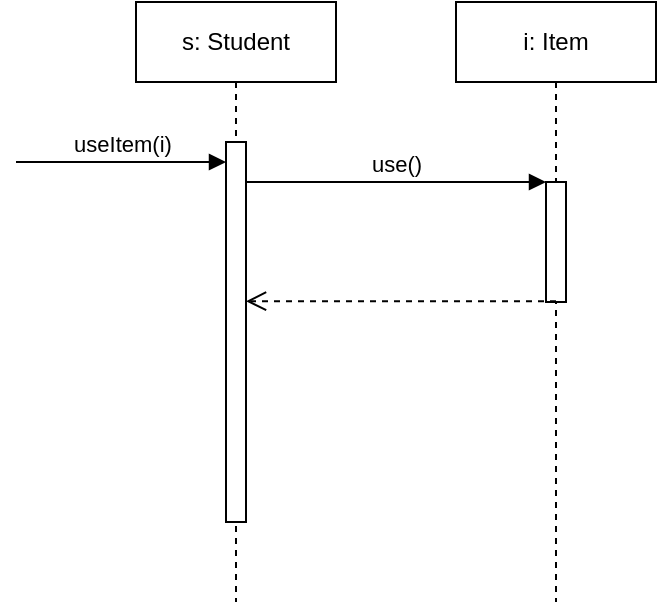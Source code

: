 <mxfile version="24.0.0" type="device">
  <diagram id="h1OVNxDz_2Jjm3LuWqLY" name="UseItem">
    <mxGraphModel dx="880" dy="442" grid="1" gridSize="10" guides="1" tooltips="1" connect="1" arrows="1" fold="1" page="1" pageScale="1" pageWidth="827" pageHeight="1169" math="0" shadow="0">
      <root>
        <mxCell id="0" />
        <mxCell id="1" parent="0" />
        <mxCell id="bbkktdvkOxGHxSdScLZ_-1" value="s: Student" style="shape=umlLifeline;perimeter=lifelinePerimeter;whiteSpace=wrap;html=1;container=1;dropTarget=0;collapsible=0;recursiveResize=0;outlineConnect=0;portConstraint=eastwest;newEdgeStyle={&quot;curved&quot;:0,&quot;rounded&quot;:0};" parent="1" vertex="1">
          <mxGeometry x="80" y="120" width="100" height="300" as="geometry" />
        </mxCell>
        <mxCell id="BjoumV6Mx2QM3VXIOmvH-2" value="" style="html=1;points=[[0,0,0,0,5],[0,1,0,0,-5],[1,0,0,0,5],[1,1,0,0,-5]];perimeter=orthogonalPerimeter;outlineConnect=0;targetShapes=umlLifeline;portConstraint=eastwest;newEdgeStyle={&quot;curved&quot;:0,&quot;rounded&quot;:0};" parent="bbkktdvkOxGHxSdScLZ_-1" vertex="1">
          <mxGeometry x="45" y="70" width="10" height="190" as="geometry" />
        </mxCell>
        <mxCell id="BjoumV6Mx2QM3VXIOmvH-1" value="i: Item" style="shape=umlLifeline;perimeter=lifelinePerimeter;whiteSpace=wrap;html=1;container=1;dropTarget=0;collapsible=0;recursiveResize=0;outlineConnect=0;portConstraint=eastwest;newEdgeStyle={&quot;curved&quot;:0,&quot;rounded&quot;:0};" parent="1" vertex="1">
          <mxGeometry x="240" y="120" width="100" height="300" as="geometry" />
        </mxCell>
        <mxCell id="BjoumV6Mx2QM3VXIOmvH-4" value="" style="html=1;points=[[0,0,0,0,5],[0,1,0,0,-5],[1,0,0,0,5],[1,1,0,0,-5]];perimeter=orthogonalPerimeter;outlineConnect=0;targetShapes=umlLifeline;portConstraint=eastwest;newEdgeStyle={&quot;curved&quot;:0,&quot;rounded&quot;:0};" parent="BjoumV6Mx2QM3VXIOmvH-1" vertex="1">
          <mxGeometry x="45" y="90" width="10" height="60" as="geometry" />
        </mxCell>
        <mxCell id="BjoumV6Mx2QM3VXIOmvH-3" value="useItem(i)" style="html=1;verticalAlign=bottom;endArrow=block;curved=0;rounded=0;" parent="1" target="BjoumV6Mx2QM3VXIOmvH-2" edge="1">
          <mxGeometry width="80" relative="1" as="geometry">
            <mxPoint x="20" y="200" as="sourcePoint" />
            <mxPoint x="110" y="200" as="targetPoint" />
          </mxGeometry>
        </mxCell>
        <mxCell id="BjoumV6Mx2QM3VXIOmvH-5" value="use()" style="html=1;verticalAlign=bottom;endArrow=block;curved=0;rounded=0;" parent="1" edge="1">
          <mxGeometry width="80" relative="1" as="geometry">
            <mxPoint x="135.0" y="210" as="sourcePoint" />
            <mxPoint x="285" y="210" as="targetPoint" />
          </mxGeometry>
        </mxCell>
        <mxCell id="BjoumV6Mx2QM3VXIOmvH-6" value="" style="html=1;verticalAlign=bottom;endArrow=open;dashed=1;endSize=8;curved=0;rounded=0;" parent="1" target="BjoumV6Mx2QM3VXIOmvH-2" edge="1">
          <mxGeometry relative="1" as="geometry">
            <mxPoint x="290" y="269.58" as="sourcePoint" />
            <mxPoint x="140.0" y="269.58" as="targetPoint" />
          </mxGeometry>
        </mxCell>
      </root>
    </mxGraphModel>
  </diagram>
</mxfile>
